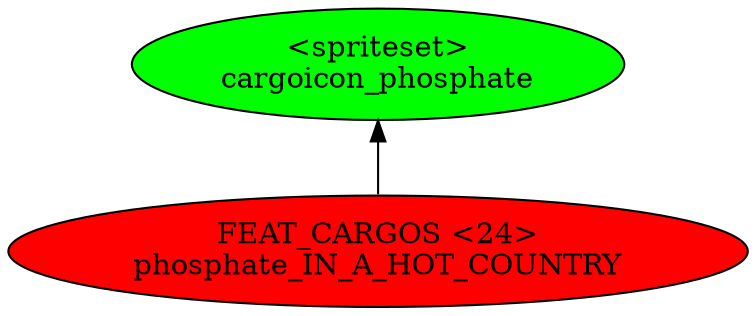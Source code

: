 digraph {
rankdir="BT"
cargoicon_phosphate [fillcolor=green style="filled" label="<spriteset>\ncargoicon_phosphate"]
phosphate_IN_A_HOT_COUNTRY [fillcolor=red style="filled" label="FEAT_CARGOS <24>\nphosphate_IN_A_HOT_COUNTRY"]
phosphate_IN_A_HOT_COUNTRY->cargoicon_phosphate
}
